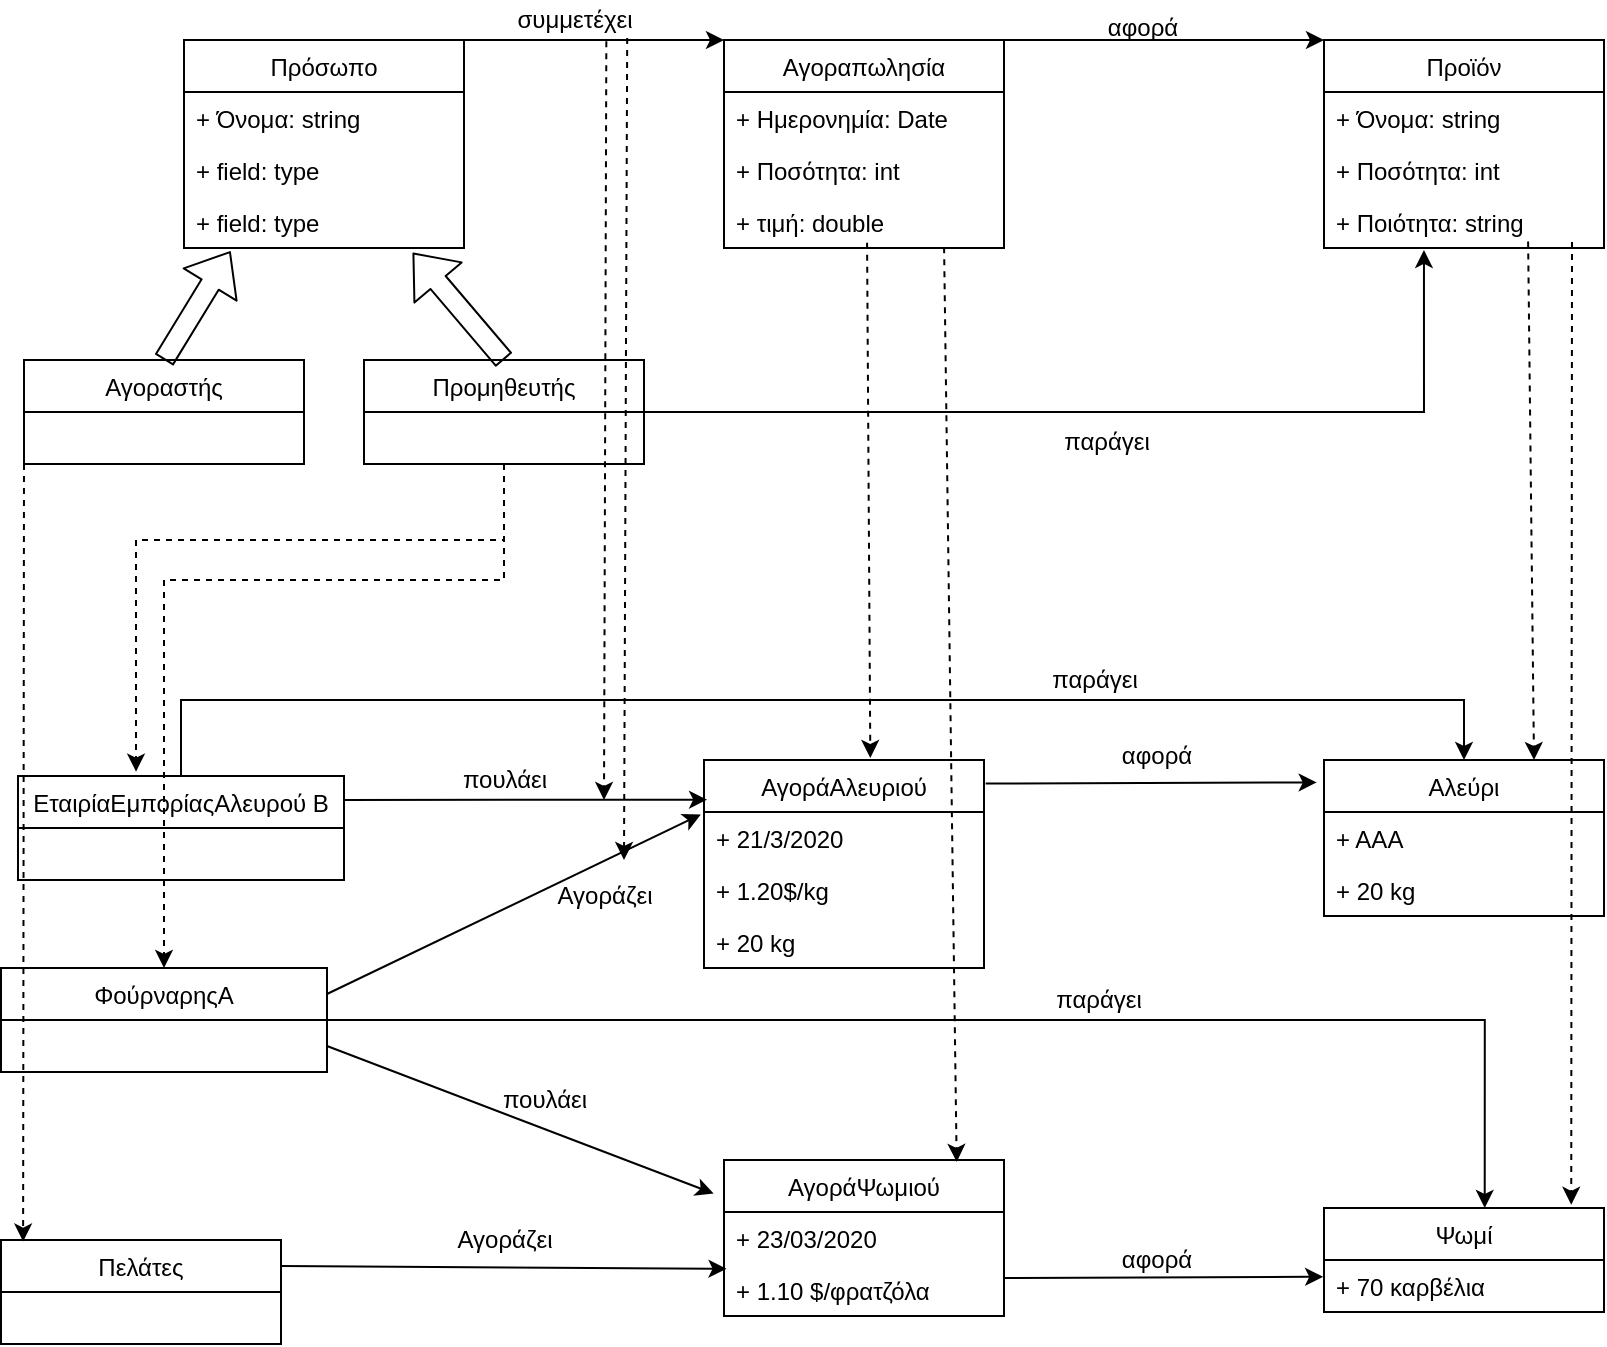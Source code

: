 <mxfile type="device" version="12.9.3"><diagram id="HWIac-f_xorgr6l82ldr" name="Page-1"><mxGraphModel shadow="0" math="0" pageHeight="1169" pageWidth="827" pageScale="1" page="1" fold="1" arrows="1" connect="1" tooltips="1" guides="1" gridSize="10" dy="576" dx="1038" grid="1"><root><mxCell id="0"/><mxCell id="1" parent="0"/><mxCell id="OPspvF5c7Nk9KA5dcPcD-1" style="swimlane;fontStyle=0;childLayout=stackLayout;horizontal=1;startSize=26;fillColor=none;horizontalStack=0;resizeParent=1;resizeParentMax=0;resizeLast=0;collapsible=1;marginBottom=0;" value="Πρόσωπο" parent="1" vertex="1"><mxGeometry width="140" as="geometry" height="104" x="100" y="40"/></mxCell><mxCell id="OPspvF5c7Nk9KA5dcPcD-2" style="text;strokeColor=none;fillColor=none;align=left;verticalAlign=top;spacingLeft=4;spacingRight=4;overflow=hidden;rotatable=0;points=[[0,0.5],[1,0.5]];portConstraint=eastwest;" value="+ Όνομα: string" parent="OPspvF5c7Nk9KA5dcPcD-1" vertex="1"><mxGeometry width="140" as="geometry" height="26" y="26"/></mxCell><mxCell id="OPspvF5c7Nk9KA5dcPcD-3" style="text;strokeColor=none;fillColor=none;align=left;verticalAlign=top;spacingLeft=4;spacingRight=4;overflow=hidden;rotatable=0;points=[[0,0.5],[1,0.5]];portConstraint=eastwest;" value="+ field: type" parent="OPspvF5c7Nk9KA5dcPcD-1" vertex="1"><mxGeometry width="140" as="geometry" height="26" y="52"/></mxCell><mxCell id="OPspvF5c7Nk9KA5dcPcD-4" style="text;strokeColor=none;fillColor=none;align=left;verticalAlign=top;spacingLeft=4;spacingRight=4;overflow=hidden;rotatable=0;points=[[0,0.5],[1,0.5]];portConstraint=eastwest;" value="+ field: type" parent="OPspvF5c7Nk9KA5dcPcD-1" vertex="1"><mxGeometry width="140" as="geometry" height="26" y="78"/></mxCell><mxCell id="OPspvF5c7Nk9KA5dcPcD-13" style="shape=flexArrow;endArrow=classic;html=1;entryX=0.817;entryY=1.092;entryDx=0;entryDy=0;entryPerimeter=0;exitX=0.5;exitY=0;exitDx=0;exitDy=0;" target="OPspvF5c7Nk9KA5dcPcD-4" value="" parent="1" source="OPspvF5c7Nk9KA5dcPcD-9" edge="1"><mxGeometry width="50" as="geometry" height="50" relative="1"><mxPoint as="sourcePoint" x="390" y="320"/><mxPoint as="targetPoint" x="440" y="270"/></mxGeometry></mxCell><mxCell id="OPspvF5c7Nk9KA5dcPcD-14" style="shape=flexArrow;endArrow=classic;html=1;exitX=0.5;exitY=0;exitDx=0;exitDy=0;entryX=0.166;entryY=1.062;entryDx=0;entryDy=0;entryPerimeter=0;" target="OPspvF5c7Nk9KA5dcPcD-4" value="" parent="1" source="OPspvF5c7Nk9KA5dcPcD-5" edge="1"><mxGeometry width="50" as="geometry" height="50" relative="1"><mxPoint as="sourcePoint" x="290" y="210"/><mxPoint as="targetPoint" x="170" y="140"/></mxGeometry></mxCell><mxCell id="n4_71oVECaJwWfSB6vs9-18" style="edgeStyle=orthogonalEdgeStyle;rounded=0;orthogonalLoop=1;jettySize=auto;html=1;exitX=1;exitY=0.5;exitDx=0;exitDy=0;entryX=0.357;entryY=1.038;entryDx=0;entryDy=0;entryPerimeter=0;" target="OPspvF5c7Nk9KA5dcPcD-22" parent="1" source="OPspvF5c7Nk9KA5dcPcD-9" edge="1"><mxGeometry as="geometry" relative="1"/></mxCell><mxCell id="n4_71oVECaJwWfSB6vs9-28" style="edgeStyle=orthogonalEdgeStyle;rounded=0;orthogonalLoop=1;jettySize=auto;html=1;exitX=0.5;exitY=1;exitDx=0;exitDy=0;entryX=0.362;entryY=-0.042;entryDx=0;entryDy=0;entryPerimeter=0;dashed=1;" target="OPspvF5c7Nk9KA5dcPcD-30" parent="1" source="OPspvF5c7Nk9KA5dcPcD-9" edge="1"><mxGeometry as="geometry" relative="1"><Array as="points"><mxPoint x="260" y="290"/><mxPoint x="76" y="290"/></Array></mxGeometry></mxCell><mxCell id="n4_71oVECaJwWfSB6vs9-29" style="edgeStyle=orthogonalEdgeStyle;rounded=0;orthogonalLoop=1;jettySize=auto;html=1;exitX=0.5;exitY=1;exitDx=0;exitDy=0;entryX=0.5;entryY=0;entryDx=0;entryDy=0;dashed=1;" target="OPspvF5c7Nk9KA5dcPcD-53" parent="1" source="OPspvF5c7Nk9KA5dcPcD-9" edge="1"><mxGeometry as="geometry" relative="1"><Array as="points"><mxPoint x="260" y="310"/><mxPoint x="90" y="310"/></Array></mxGeometry></mxCell><mxCell id="OPspvF5c7Nk9KA5dcPcD-9" style="swimlane;fontStyle=0;childLayout=stackLayout;horizontal=1;startSize=26;fillColor=none;horizontalStack=0;resizeParent=1;resizeParentMax=0;resizeLast=0;collapsible=1;marginBottom=0;" value="Προμηθευτής" parent="1" vertex="1"><mxGeometry width="140" as="geometry" height="52" x="190" y="200"/></mxCell><mxCell id="OPspvF5c7Nk9KA5dcPcD-5" style="swimlane;fontStyle=0;childLayout=stackLayout;horizontal=1;startSize=26;fillColor=none;horizontalStack=0;resizeParent=1;resizeParentMax=0;resizeLast=0;collapsible=1;marginBottom=0;" value="Αγοραστής" parent="1" vertex="1"><mxGeometry width="140" as="geometry" height="52" x="20" y="200"/></mxCell><mxCell id="OPspvF5c7Nk9KA5dcPcD-15" style="swimlane;fontStyle=0;childLayout=stackLayout;horizontal=1;startSize=26;fillColor=none;horizontalStack=0;resizeParent=1;resizeParentMax=0;resizeLast=0;collapsible=1;marginBottom=0;" value="Αγοραπωλησία" parent="1" vertex="1"><mxGeometry width="140" as="geometry" height="104" x="370" y="40"/></mxCell><mxCell id="OPspvF5c7Nk9KA5dcPcD-16" style="text;strokeColor=none;fillColor=none;align=left;verticalAlign=top;spacingLeft=4;spacingRight=4;overflow=hidden;rotatable=0;points=[[0,0.5],[1,0.5]];portConstraint=eastwest;" value="+ Ημερονημία: Date" parent="OPspvF5c7Nk9KA5dcPcD-15" vertex="1"><mxGeometry width="140" as="geometry" height="26" y="26"/></mxCell><mxCell id="OPspvF5c7Nk9KA5dcPcD-17" style="text;strokeColor=none;fillColor=none;align=left;verticalAlign=top;spacingLeft=4;spacingRight=4;overflow=hidden;rotatable=0;points=[[0,0.5],[1,0.5]];portConstraint=eastwest;" value="+ Ποσότητα: int" parent="OPspvF5c7Nk9KA5dcPcD-15" vertex="1"><mxGeometry width="140" as="geometry" height="26" y="52"/></mxCell><mxCell id="OPspvF5c7Nk9KA5dcPcD-18" style="text;strokeColor=none;fillColor=none;align=left;verticalAlign=top;spacingLeft=4;spacingRight=4;overflow=hidden;rotatable=0;points=[[0,0.5],[1,0.5]];portConstraint=eastwest;" value="+ τιμή: double" parent="OPspvF5c7Nk9KA5dcPcD-15" vertex="1"><mxGeometry width="140" as="geometry" height="26" y="78"/></mxCell><mxCell id="OPspvF5c7Nk9KA5dcPcD-19" style="swimlane;fontStyle=0;childLayout=stackLayout;horizontal=1;startSize=26;fillColor=none;horizontalStack=0;resizeParent=1;resizeParentMax=0;resizeLast=0;collapsible=1;marginBottom=0;" value="Προϊόν" parent="1" vertex="1"><mxGeometry width="140" as="geometry" height="104" x="670" y="40"/></mxCell><mxCell id="OPspvF5c7Nk9KA5dcPcD-20" style="text;strokeColor=none;fillColor=none;align=left;verticalAlign=top;spacingLeft=4;spacingRight=4;overflow=hidden;rotatable=0;points=[[0,0.5],[1,0.5]];portConstraint=eastwest;" value="+ Όνομα: string" parent="OPspvF5c7Nk9KA5dcPcD-19" vertex="1"><mxGeometry width="140" as="geometry" height="26" y="26"/></mxCell><mxCell id="OPspvF5c7Nk9KA5dcPcD-21" style="text;strokeColor=none;fillColor=none;align=left;verticalAlign=top;spacingLeft=4;spacingRight=4;overflow=hidden;rotatable=0;points=[[0,0.5],[1,0.5]];portConstraint=eastwest;" value="+ Ποσότητα: int" parent="OPspvF5c7Nk9KA5dcPcD-19" vertex="1"><mxGeometry width="140" as="geometry" height="26" y="52"/></mxCell><mxCell id="OPspvF5c7Nk9KA5dcPcD-22" style="text;strokeColor=none;fillColor=none;align=left;verticalAlign=top;spacingLeft=4;spacingRight=4;overflow=hidden;rotatable=0;points=[[0,0.5],[1,0.5]];portConstraint=eastwest;" value="+ Ποιότητα: string" parent="OPspvF5c7Nk9KA5dcPcD-19" vertex="1"><mxGeometry width="140" as="geometry" height="26" y="78"/></mxCell><mxCell id="OPspvF5c7Nk9KA5dcPcD-23" style="endArrow=classic;html=1;exitX=1;exitY=0;exitDx=0;exitDy=0;entryX=0;entryY=0;entryDx=0;entryDy=0;" target="OPspvF5c7Nk9KA5dcPcD-19" value="" parent="1" source="OPspvF5c7Nk9KA5dcPcD-15" edge="1"><mxGeometry width="50" as="geometry" height="50" relative="1"><mxPoint as="sourcePoint" x="390" y="320"/><mxPoint as="targetPoint" x="440" y="270"/></mxGeometry></mxCell><mxCell id="OPspvF5c7Nk9KA5dcPcD-24" style="text;html=1;align=center;verticalAlign=middle;resizable=0;points=[];autosize=1;" value="αφορά" parent="1" vertex="1"><mxGeometry width="50" as="geometry" height="20" x="554" y="24"/></mxCell><mxCell id="OPspvF5c7Nk9KA5dcPcD-25" style="endArrow=classic;html=1;exitX=1;exitY=0;exitDx=0;exitDy=0;entryX=0;entryY=0;entryDx=0;entryDy=0;" target="OPspvF5c7Nk9KA5dcPcD-15" value="" parent="1" source="OPspvF5c7Nk9KA5dcPcD-1" edge="1"><mxGeometry width="50" as="geometry" height="50" relative="1"><mxPoint as="sourcePoint" x="390" y="320"/><mxPoint as="targetPoint" x="440" y="270"/></mxGeometry></mxCell><mxCell id="OPspvF5c7Nk9KA5dcPcD-28" style="text;html=1;align=center;verticalAlign=middle;resizable=0;points=[];autosize=1;" value="συμμετέχει" parent="1" vertex="1"><mxGeometry width="70" as="geometry" height="20" x="260" y="20"/></mxCell><mxCell id="n4_71oVECaJwWfSB6vs9-22" style="edgeStyle=orthogonalEdgeStyle;rounded=0;orthogonalLoop=1;jettySize=auto;html=1;exitX=0.5;exitY=0;exitDx=0;exitDy=0;entryX=0.5;entryY=0;entryDx=0;entryDy=0;" target="OPspvF5c7Nk9KA5dcPcD-43" parent="1" source="OPspvF5c7Nk9KA5dcPcD-30" edge="1"><mxGeometry as="geometry" relative="1"><Array as="points"><mxPoint x="99" y="370"/><mxPoint x="740" y="370"/></Array></mxGeometry></mxCell><mxCell id="OPspvF5c7Nk9KA5dcPcD-30" style="swimlane;fontStyle=0;childLayout=stackLayout;horizontal=1;startSize=26;fillColor=none;horizontalStack=0;resizeParent=1;resizeParentMax=0;resizeLast=0;collapsible=1;marginBottom=0;" value="ΕταιρίαΕμπορίαςΑλευρού Β" parent="1" vertex="1"><mxGeometry width="163" as="geometry" height="52" x="17" y="408"/></mxCell><mxCell id="OPspvF5c7Nk9KA5dcPcD-34" style="endArrow=classic;html=1;dashed=1;exitX=0.511;exitY=0.9;exitDx=0;exitDy=0;exitPerimeter=0;entryX=0.594;entryY=-0.01;entryDx=0;entryDy=0;entryPerimeter=0;" target="OPspvF5c7Nk9KA5dcPcD-35" value="" parent="1" source="OPspvF5c7Nk9KA5dcPcD-18" edge="1"><mxGeometry width="50" as="geometry" height="50" relative="1"><mxPoint as="sourcePoint" x="97.2" y="311.4"/><mxPoint as="targetPoint" x="442" y="410"/></mxGeometry></mxCell><mxCell id="OPspvF5c7Nk9KA5dcPcD-35" style="swimlane;fontStyle=0;childLayout=stackLayout;horizontal=1;startSize=26;fillColor=none;horizontalStack=0;resizeParent=1;resizeParentMax=0;resizeLast=0;collapsible=1;marginBottom=0;" value="ΑγοράΑλευριού" parent="1" vertex="1"><mxGeometry width="140" as="geometry" height="104" x="360" y="400"/></mxCell><mxCell id="OPspvF5c7Nk9KA5dcPcD-36" style="text;strokeColor=none;fillColor=none;align=left;verticalAlign=top;spacingLeft=4;spacingRight=4;overflow=hidden;rotatable=0;points=[[0,0.5],[1,0.5]];portConstraint=eastwest;" value="+ 21/3/2020" parent="OPspvF5c7Nk9KA5dcPcD-35" vertex="1"><mxGeometry width="140" as="geometry" height="26" y="26"/></mxCell><mxCell id="OPspvF5c7Nk9KA5dcPcD-37" style="text;strokeColor=none;fillColor=none;align=left;verticalAlign=top;spacingLeft=4;spacingRight=4;overflow=hidden;rotatable=0;points=[[0,0.5],[1,0.5]];portConstraint=eastwest;" value="+ 1.20$/kg" parent="OPspvF5c7Nk9KA5dcPcD-35" vertex="1"><mxGeometry width="140" as="geometry" height="26" y="52"/></mxCell><mxCell id="OPspvF5c7Nk9KA5dcPcD-44" style="text;strokeColor=none;fillColor=none;align=left;verticalAlign=top;spacingLeft=4;spacingRight=4;overflow=hidden;rotatable=0;points=[[0,0.5],[1,0.5]];portConstraint=eastwest;" value="+ 20 kg" parent="OPspvF5c7Nk9KA5dcPcD-35" vertex="1"><mxGeometry width="140" as="geometry" height="26" y="78"/></mxCell><mxCell id="OPspvF5c7Nk9KA5dcPcD-43" style="swimlane;fontStyle=0;childLayout=stackLayout;horizontal=1;startSize=26;fillColor=none;horizontalStack=0;resizeParent=1;resizeParentMax=0;resizeLast=0;collapsible=1;marginBottom=0;" value="Αλεύρι" parent="1" vertex="1"><mxGeometry width="140" as="geometry" height="78" x="670" y="400"/></mxCell><mxCell id="OPspvF5c7Nk9KA5dcPcD-45" style="text;strokeColor=none;fillColor=none;align=left;verticalAlign=top;spacingLeft=4;spacingRight=4;overflow=hidden;rotatable=0;points=[[0,0.5],[1,0.5]];portConstraint=eastwest;" value="+ AAA" parent="OPspvF5c7Nk9KA5dcPcD-43" vertex="1"><mxGeometry width="140" as="geometry" height="26" y="26"/></mxCell><mxCell id="OPspvF5c7Nk9KA5dcPcD-52" style="text;strokeColor=none;fillColor=none;align=left;verticalAlign=top;spacingLeft=4;spacingRight=4;overflow=hidden;rotatable=0;points=[[0,0.5],[1,0.5]];portConstraint=eastwest;" value="+ 20 kg" parent="OPspvF5c7Nk9KA5dcPcD-43" vertex="1"><mxGeometry width="140" as="geometry" height="26" y="52"/></mxCell><mxCell id="OPspvF5c7Nk9KA5dcPcD-47" style="endArrow=classic;html=1;dashed=1;exitX=0.729;exitY=0.877;exitDx=0;exitDy=0;exitPerimeter=0;entryX=0.75;entryY=0;entryDx=0;entryDy=0;" target="OPspvF5c7Nk9KA5dcPcD-43" value="" parent="1" source="OPspvF5c7Nk9KA5dcPcD-22" edge="1"><mxGeometry width="50" as="geometry" height="50" relative="1"><mxPoint as="sourcePoint" x="451.54" y="151.4"/><mxPoint as="targetPoint" x="453.16" y="408.96"/></mxGeometry></mxCell><mxCell id="OPspvF5c7Nk9KA5dcPcD-49" style="endArrow=classic;html=1;entryX=0.011;entryY=-0.238;entryDx=0;entryDy=0;entryPerimeter=0;" target="OPspvF5c7Nk9KA5dcPcD-36" value="" parent="1" edge="1"><mxGeometry width="50" as="geometry" height="50" relative="1"><mxPoint as="sourcePoint" x="180" y="420"/><mxPoint as="targetPoint" x="380" y="50"/></mxGeometry></mxCell><mxCell id="OPspvF5c7Nk9KA5dcPcD-50" style="text;html=1;align=center;verticalAlign=middle;resizable=0;points=[];autosize=1;" value="Αγοράζει" parent="1" vertex="1"><mxGeometry width="60" as="geometry" height="20" x="280" y="458"/></mxCell><mxCell id="OPspvF5c7Nk9KA5dcPcD-51" style="endArrow=classic;html=1;entryX=-0.026;entryY=0.144;entryDx=0;entryDy=0;entryPerimeter=0;exitX=1.006;exitY=0.113;exitDx=0;exitDy=0;exitPerimeter=0;" target="OPspvF5c7Nk9KA5dcPcD-43" value="" parent="1" source="OPspvF5c7Nk9KA5dcPcD-35" edge="1"><mxGeometry width="50" as="geometry" height="50" relative="1"><mxPoint as="sourcePoint" x="500" y="410"/><mxPoint as="targetPoint" x="371.54" y="429.812"/></mxGeometry></mxCell><mxCell id="n4_71oVECaJwWfSB6vs9-20" style="edgeStyle=orthogonalEdgeStyle;rounded=0;orthogonalLoop=1;jettySize=auto;html=1;exitX=1;exitY=0.5;exitDx=0;exitDy=0;entryX=0.574;entryY=0;entryDx=0;entryDy=0;entryPerimeter=0;" target="OPspvF5c7Nk9KA5dcPcD-61" parent="1" source="OPspvF5c7Nk9KA5dcPcD-53" edge="1"><mxGeometry as="geometry" relative="1"/></mxCell><mxCell id="n4_71oVECaJwWfSB6vs9-21" style="text;html=1;align=center;verticalAlign=middle;resizable=0;points=[];labelBackgroundColor=#ffffff;" value="παράγει" parent="n4_71oVECaJwWfSB6vs9-20" vertex="1" connectable="0"><mxGeometry as="geometry" x="0.143" y="10" relative="1"><mxPoint as="offset" x="1"/></mxGeometry></mxCell><mxCell id="OPspvF5c7Nk9KA5dcPcD-53" style="swimlane;fontStyle=0;childLayout=stackLayout;horizontal=1;startSize=26;fillColor=none;horizontalStack=0;resizeParent=1;resizeParentMax=0;resizeLast=0;collapsible=1;marginBottom=0;" value="ΦούρναρηςΑ" parent="1" vertex="1"><mxGeometry width="163" as="geometry" height="52" x="8.5" y="504"/></mxCell><mxCell id="OPspvF5c7Nk9KA5dcPcD-58" style="endArrow=classic;html=1;exitX=1;exitY=0.25;exitDx=0;exitDy=0;entryX=-0.011;entryY=0.046;entryDx=0;entryDy=0;entryPerimeter=0;" target="OPspvF5c7Nk9KA5dcPcD-36" value="" parent="1" source="OPspvF5c7Nk9KA5dcPcD-53" edge="1"><mxGeometry width="50" as="geometry" height="50" relative="1"><mxPoint as="sourcePoint" x="170" y="430"/><mxPoint as="targetPoint" x="360" y="440"/></mxGeometry></mxCell><mxCell id="OPspvF5c7Nk9KA5dcPcD-59" style="text;html=1;align=center;verticalAlign=middle;resizable=0;points=[];autosize=1;" value="πουλάει" parent="1" vertex="1"><mxGeometry width="60" as="geometry" height="20" x="250" y="560"/></mxCell><mxCell id="OPspvF5c7Nk9KA5dcPcD-65" style="endArrow=classic;html=1;dashed=1;entryX=0.883;entryY=-0.031;entryDx=0;entryDy=0;entryPerimeter=0;" target="OPspvF5c7Nk9KA5dcPcD-61" value="" parent="1" edge="1"><mxGeometry width="50" as="geometry" height="50" relative="1"><mxPoint as="sourcePoint" x="794" y="141"/><mxPoint as="targetPoint" x="750" y="410"/></mxGeometry></mxCell><mxCell id="n4_71oVECaJwWfSB6vs9-10" style="endArrow=classic;html=1;dashed=1;entryX=0.079;entryY=0.015;entryDx=0;entryDy=0;entryPerimeter=0;exitX=0;exitY=1;exitDx=0;exitDy=0;" target="n4_71oVECaJwWfSB6vs9-5" value="" parent="1" source="OPspvF5c7Nk9KA5dcPcD-5" edge="1"><mxGeometry width="50" as="geometry" height="50" relative="1"><mxPoint as="sourcePoint" x="28" y="260"/><mxPoint as="targetPoint" x="107.039" y="428"/></mxGeometry></mxCell><mxCell id="n4_71oVECaJwWfSB6vs9-11" style="endArrow=classic;html=1;entryX=0.009;entryY=0.092;entryDx=0;entryDy=0;exitX=1;exitY=0.25;exitDx=0;exitDy=0;entryPerimeter=0;" target="n4_71oVECaJwWfSB6vs9-3" value="" parent="1" source="n4_71oVECaJwWfSB6vs9-5" edge="1"><mxGeometry width="50" as="geometry" height="50" relative="1"><mxPoint as="sourcePoint" x="170" y="430"/><mxPoint as="targetPoint" x="371.54" y="429.812"/></mxGeometry></mxCell><mxCell id="n4_71oVECaJwWfSB6vs9-12" style="text;html=1;align=center;verticalAlign=middle;resizable=0;points=[];autosize=1;" value="Αγοράζει" parent="1" vertex="1"><mxGeometry width="60" as="geometry" height="20" x="230" y="630"/></mxCell><mxCell id="n4_71oVECaJwWfSB6vs9-13" style="text;html=1;align=center;verticalAlign=middle;resizable=0;points=[];autosize=1;" value="αφορά" parent="1" vertex="1"><mxGeometry width="50" as="geometry" height="20" x="561" y="388"/></mxCell><mxCell id="n4_71oVECaJwWfSB6vs9-14" style="endArrow=classic;html=1;entryX=-0.003;entryY=0.246;entryDx=0;entryDy=0;exitX=1;exitY=1.269;exitDx=0;exitDy=0;exitPerimeter=0;entryPerimeter=0;" value="" parent="1" source="n4_71oVECaJwWfSB6vs9-2" edge="1"><mxGeometry width="50" as="geometry" height="50" relative="1"><mxPoint as="sourcePoint" x="510.84" y="421.752"/><mxPoint as="targetPoint" x="669.58" y="658.396"/></mxGeometry></mxCell><mxCell id="n4_71oVECaJwWfSB6vs9-15" style="text;html=1;align=center;verticalAlign=middle;resizable=0;points=[];autosize=1;" value="αφορά" parent="1" vertex="1"><mxGeometry width="50" as="geometry" height="20" x="561" y="640"/></mxCell><mxCell id="n4_71oVECaJwWfSB6vs9-17" style="text;html=1;align=center;verticalAlign=middle;resizable=0;points=[];autosize=1;" value="πουλάει" parent="1" vertex="1"><mxGeometry width="60" as="geometry" height="20" x="230" y="400"/></mxCell><mxCell id="n4_71oVECaJwWfSB6vs9-19" style="text;html=1;align=center;verticalAlign=middle;resizable=0;points=[];autosize=1;" value="παράγει" parent="1" vertex="1"><mxGeometry width="60" as="geometry" height="20" x="531" y="231"/></mxCell><mxCell id="n4_71oVECaJwWfSB6vs9-1" style="swimlane;fontStyle=0;childLayout=stackLayout;horizontal=1;startSize=26;fillColor=none;horizontalStack=0;resizeParent=1;resizeParentMax=0;resizeLast=0;collapsible=1;marginBottom=0;" value="ΑγοράΨωμιού" parent="1" vertex="1"><mxGeometry width="140" as="geometry" height="78" x="370" y="600"/></mxCell><mxCell id="n4_71oVECaJwWfSB6vs9-2" style="text;strokeColor=none;fillColor=none;align=left;verticalAlign=top;spacingLeft=4;spacingRight=4;overflow=hidden;rotatable=0;points=[[0,0.5],[1,0.5]];portConstraint=eastwest;" value="+ 23/03/2020" parent="n4_71oVECaJwWfSB6vs9-1" vertex="1"><mxGeometry width="140" as="geometry" height="26" y="26"/></mxCell><mxCell id="n4_71oVECaJwWfSB6vs9-3" style="text;strokeColor=none;fillColor=none;align=left;verticalAlign=top;spacingLeft=4;spacingRight=4;overflow=hidden;rotatable=0;points=[[0,0.5],[1,0.5]];portConstraint=eastwest;" value="+ 1.10 $/φρατζόλα" parent="n4_71oVECaJwWfSB6vs9-1" vertex="1"><mxGeometry width="140" as="geometry" height="26" y="52"/></mxCell><mxCell id="n4_71oVECaJwWfSB6vs9-23" style="text;html=1;align=center;verticalAlign=middle;resizable=0;points=[];labelBackgroundColor=#ffffff;" value="παράγει" parent="1" vertex="1" connectable="0"><mxGeometry as="geometry" x="554" y="360"><mxPoint as="offset" x="1"/></mxGeometry></mxCell><mxCell id="n4_71oVECaJwWfSB6vs9-24" style="endArrow=classic;html=1;exitX=1;exitY=0.75;exitDx=0;exitDy=0;entryX=-0.037;entryY=-0.354;entryDx=0;entryDy=0;entryPerimeter=0;" target="n4_71oVECaJwWfSB6vs9-2" value="" parent="1" source="OPspvF5c7Nk9KA5dcPcD-53" edge="1"><mxGeometry width="50" as="geometry" height="50" relative="1"><mxPoint as="sourcePoint" x="181.5" y="527"/><mxPoint as="targetPoint" x="368.46" y="437.196"/></mxGeometry></mxCell><mxCell id="n4_71oVECaJwWfSB6vs9-25" style="endArrow=classic;html=1;dashed=1;exitX=0.786;exitY=0.985;exitDx=0;exitDy=0;exitPerimeter=0;entryX=0.831;entryY=0.012;entryDx=0;entryDy=0;entryPerimeter=0;" target="n4_71oVECaJwWfSB6vs9-1" value="" parent="1" source="OPspvF5c7Nk9KA5dcPcD-18" edge="1"><mxGeometry width="50" as="geometry" height="50" relative="1"><mxPoint as="sourcePoint" x="451.54" y="151.4"/><mxPoint as="targetPoint" x="480" y="590"/></mxGeometry></mxCell><mxCell id="n4_71oVECaJwWfSB6vs9-26" style="endArrow=classic;html=1;dashed=1;exitX=0.731;exitY=1.03;exitDx=0;exitDy=0;exitPerimeter=0;" value="" parent="1" source="OPspvF5c7Nk9KA5dcPcD-28" edge="1"><mxGeometry width="50" as="geometry" height="50" relative="1"><mxPoint as="sourcePoint" x="451.54" y="151.4"/><mxPoint as="targetPoint" x="310" y="420"/></mxGeometry></mxCell><mxCell id="n4_71oVECaJwWfSB6vs9-27" style="endArrow=classic;html=1;dashed=1;exitX=0.88;exitY=0.95;exitDx=0;exitDy=0;exitPerimeter=0;" value="" parent="1" source="OPspvF5c7Nk9KA5dcPcD-28" edge="1"><mxGeometry width="50" as="geometry" height="50" relative="1"><mxPoint as="sourcePoint" x="321.17" y="50.6"/><mxPoint as="targetPoint" x="320" y="450"/></mxGeometry></mxCell><mxCell id="OPspvF5c7Nk9KA5dcPcD-61" style="swimlane;fontStyle=0;childLayout=stackLayout;horizontal=1;startSize=26;fillColor=none;horizontalStack=0;resizeParent=1;resizeParentMax=0;resizeLast=0;collapsible=1;marginBottom=0;" value="Ψωμί" parent="1" vertex="1"><mxGeometry width="140" as="geometry" height="52" x="670" y="624"/></mxCell><mxCell id="OPspvF5c7Nk9KA5dcPcD-62" style="text;strokeColor=none;fillColor=none;align=left;verticalAlign=top;spacingLeft=4;spacingRight=4;overflow=hidden;rotatable=0;points=[[0,0.5],[1,0.5]];portConstraint=eastwest;" value="+ 70 καρβέλια" parent="OPspvF5c7Nk9KA5dcPcD-61" vertex="1"><mxGeometry width="140" as="geometry" height="26" y="26"/></mxCell><mxCell id="n4_71oVECaJwWfSB6vs9-5" style="swimlane;fontStyle=0;childLayout=stackLayout;horizontal=1;startSize=26;fillColor=none;horizontalStack=0;resizeParent=1;resizeParentMax=0;resizeLast=0;collapsible=1;marginBottom=0;" value="Πελάτες" parent="1" vertex="1"><mxGeometry width="140" as="geometry" height="52" x="8.5" y="640"/></mxCell></root></mxGraphModel></diagram></mxfile>